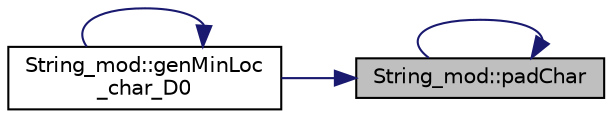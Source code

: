 digraph "String_mod::padChar"
{
 // LATEX_PDF_SIZE
  edge [fontname="Helvetica",fontsize="10",labelfontname="Helvetica",labelfontsize="10"];
  node [fontname="Helvetica",fontsize="10",shape=record];
  rankdir="RL";
  Node1 [label="String_mod::padChar",height=0.2,width=0.4,color="black", fillcolor="grey75", style="filled", fontcolor="black",tooltip="Pad the input assumed-size character vector value with the input assumed-size character vector symbol..."];
  Node1 -> Node2 [dir="back",color="midnightblue",fontsize="10",style="solid",fontname="Helvetica"];
  Node2 [label="String_mod::genMinLoc\l_char_D0",height=0.2,width=0.4,color="black", fillcolor="white", style="filled",URL="$namespaceString__mod.html#a27155c2f7ab7242e9755e92331331bd3",tooltip=" "];
  Node2 -> Node2 [dir="back",color="midnightblue",fontsize="10",style="solid",fontname="Helvetica"];
  Node1 -> Node1 [dir="back",color="midnightblue",fontsize="10",style="solid",fontname="Helvetica"];
}
